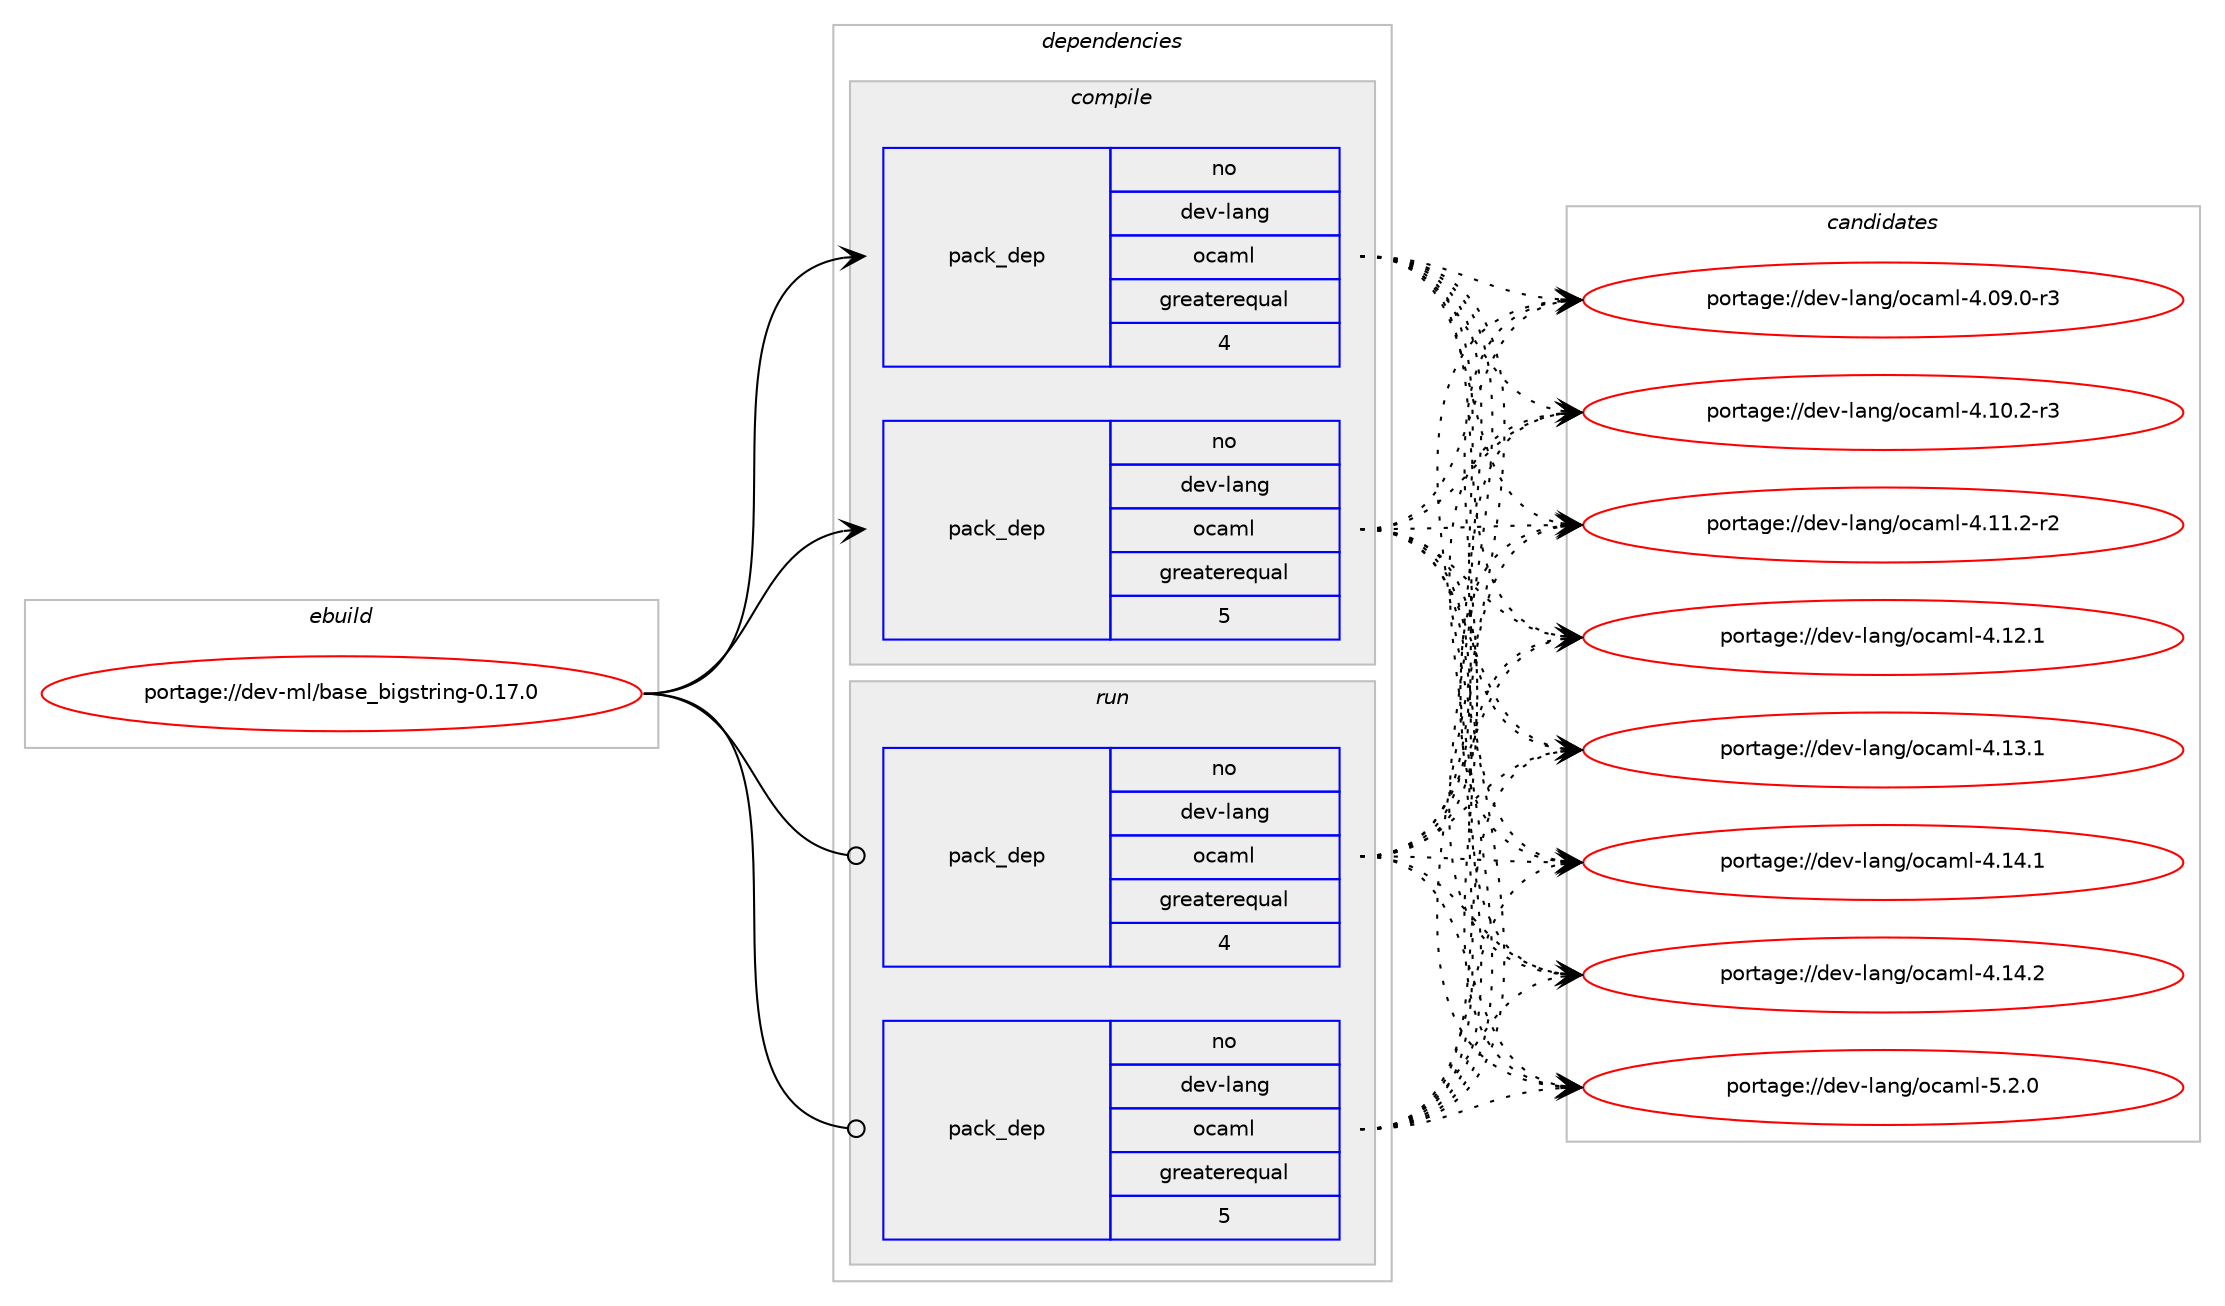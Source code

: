 digraph prolog {

# *************
# Graph options
# *************

newrank=true;
concentrate=true;
compound=true;
graph [rankdir=LR,fontname=Helvetica,fontsize=10,ranksep=1.5];#, ranksep=2.5, nodesep=0.2];
edge  [arrowhead=vee];
node  [fontname=Helvetica,fontsize=10];

# **********
# The ebuild
# **********

subgraph cluster_leftcol {
color=gray;
rank=same;
label=<<i>ebuild</i>>;
id [label="portage://dev-ml/base_bigstring-0.17.0", color=red, width=4, href="../dev-ml/base_bigstring-0.17.0.svg"];
}

# ****************
# The dependencies
# ****************

subgraph cluster_midcol {
color=gray;
label=<<i>dependencies</i>>;
subgraph cluster_compile {
fillcolor="#eeeeee";
style=filled;
label=<<i>compile</i>>;
subgraph pack29686 {
dependency59284 [label=<<TABLE BORDER="0" CELLBORDER="1" CELLSPACING="0" CELLPADDING="4" WIDTH="220"><TR><TD ROWSPAN="6" CELLPADDING="30">pack_dep</TD></TR><TR><TD WIDTH="110">no</TD></TR><TR><TD>dev-lang</TD></TR><TR><TD>ocaml</TD></TR><TR><TD>greaterequal</TD></TR><TR><TD>4</TD></TR></TABLE>>, shape=none, color=blue];
}
id:e -> dependency59284:w [weight=20,style="solid",arrowhead="vee"];
subgraph pack29687 {
dependency59285 [label=<<TABLE BORDER="0" CELLBORDER="1" CELLSPACING="0" CELLPADDING="4" WIDTH="220"><TR><TD ROWSPAN="6" CELLPADDING="30">pack_dep</TD></TR><TR><TD WIDTH="110">no</TD></TR><TR><TD>dev-lang</TD></TR><TR><TD>ocaml</TD></TR><TR><TD>greaterequal</TD></TR><TR><TD>5</TD></TR></TABLE>>, shape=none, color=blue];
}
id:e -> dependency59285:w [weight=20,style="solid",arrowhead="vee"];
# *** BEGIN UNKNOWN DEPENDENCY TYPE (TODO) ***
# id -> package_dependency(portage://dev-ml/base_bigstring-0.17.0,install,no,dev-ml,base,none,[,,],[slot(0),subslot(0.17)],[use(optenable(ocamlopt),none)])
# *** END UNKNOWN DEPENDENCY TYPE (TODO) ***

# *** BEGIN UNKNOWN DEPENDENCY TYPE (TODO) ***
# id -> package_dependency(portage://dev-ml/base_bigstring-0.17.0,install,no,dev-ml,dune,none,[,,],any_same_slot,[])
# *** END UNKNOWN DEPENDENCY TYPE (TODO) ***

# *** BEGIN UNKNOWN DEPENDENCY TYPE (TODO) ***
# id -> package_dependency(portage://dev-ml/base_bigstring-0.17.0,install,no,dev-ml,int_repr,none,[,,],[slot(0),subslot(0.17)],[])
# *** END UNKNOWN DEPENDENCY TYPE (TODO) ***

# *** BEGIN UNKNOWN DEPENDENCY TYPE (TODO) ***
# id -> package_dependency(portage://dev-ml/base_bigstring-0.17.0,install,no,dev-ml,ppx_jane,none,[,,],[slot(0),subslot(0.17)],[use(optenable(ocamlopt),none)])
# *** END UNKNOWN DEPENDENCY TYPE (TODO) ***

}
subgraph cluster_compileandrun {
fillcolor="#eeeeee";
style=filled;
label=<<i>compile and run</i>>;
}
subgraph cluster_run {
fillcolor="#eeeeee";
style=filled;
label=<<i>run</i>>;
subgraph pack29688 {
dependency59286 [label=<<TABLE BORDER="0" CELLBORDER="1" CELLSPACING="0" CELLPADDING="4" WIDTH="220"><TR><TD ROWSPAN="6" CELLPADDING="30">pack_dep</TD></TR><TR><TD WIDTH="110">no</TD></TR><TR><TD>dev-lang</TD></TR><TR><TD>ocaml</TD></TR><TR><TD>greaterequal</TD></TR><TR><TD>4</TD></TR></TABLE>>, shape=none, color=blue];
}
id:e -> dependency59286:w [weight=20,style="solid",arrowhead="odot"];
subgraph pack29689 {
dependency59287 [label=<<TABLE BORDER="0" CELLBORDER="1" CELLSPACING="0" CELLPADDING="4" WIDTH="220"><TR><TD ROWSPAN="6" CELLPADDING="30">pack_dep</TD></TR><TR><TD WIDTH="110">no</TD></TR><TR><TD>dev-lang</TD></TR><TR><TD>ocaml</TD></TR><TR><TD>greaterequal</TD></TR><TR><TD>5</TD></TR></TABLE>>, shape=none, color=blue];
}
id:e -> dependency59287:w [weight=20,style="solid",arrowhead="odot"];
# *** BEGIN UNKNOWN DEPENDENCY TYPE (TODO) ***
# id -> package_dependency(portage://dev-ml/base_bigstring-0.17.0,run,no,dev-ml,base,none,[,,],[slot(0),subslot(0.17)],[use(optenable(ocamlopt),none)])
# *** END UNKNOWN DEPENDENCY TYPE (TODO) ***

# *** BEGIN UNKNOWN DEPENDENCY TYPE (TODO) ***
# id -> package_dependency(portage://dev-ml/base_bigstring-0.17.0,run,no,dev-ml,dune,none,[,,],any_same_slot,[])
# *** END UNKNOWN DEPENDENCY TYPE (TODO) ***

# *** BEGIN UNKNOWN DEPENDENCY TYPE (TODO) ***
# id -> package_dependency(portage://dev-ml/base_bigstring-0.17.0,run,no,dev-ml,int_repr,none,[,,],[slot(0),subslot(0.17)],[])
# *** END UNKNOWN DEPENDENCY TYPE (TODO) ***

# *** BEGIN UNKNOWN DEPENDENCY TYPE (TODO) ***
# id -> package_dependency(portage://dev-ml/base_bigstring-0.17.0,run,no,dev-ml,ppx_jane,none,[,,],[slot(0),subslot(0.17)],[use(optenable(ocamlopt),none)])
# *** END UNKNOWN DEPENDENCY TYPE (TODO) ***

}
}

# **************
# The candidates
# **************

subgraph cluster_choices {
rank=same;
color=gray;
label=<<i>candidates</i>>;

subgraph choice29686 {
color=black;
nodesep=1;
choice1001011184510897110103471119997109108455246485746484511451 [label="portage://dev-lang/ocaml-4.09.0-r3", color=red, width=4,href="../dev-lang/ocaml-4.09.0-r3.svg"];
choice1001011184510897110103471119997109108455246494846504511451 [label="portage://dev-lang/ocaml-4.10.2-r3", color=red, width=4,href="../dev-lang/ocaml-4.10.2-r3.svg"];
choice1001011184510897110103471119997109108455246494946504511450 [label="portage://dev-lang/ocaml-4.11.2-r2", color=red, width=4,href="../dev-lang/ocaml-4.11.2-r2.svg"];
choice100101118451089711010347111999710910845524649504649 [label="portage://dev-lang/ocaml-4.12.1", color=red, width=4,href="../dev-lang/ocaml-4.12.1.svg"];
choice100101118451089711010347111999710910845524649514649 [label="portage://dev-lang/ocaml-4.13.1", color=red, width=4,href="../dev-lang/ocaml-4.13.1.svg"];
choice100101118451089711010347111999710910845524649524649 [label="portage://dev-lang/ocaml-4.14.1", color=red, width=4,href="../dev-lang/ocaml-4.14.1.svg"];
choice100101118451089711010347111999710910845524649524650 [label="portage://dev-lang/ocaml-4.14.2", color=red, width=4,href="../dev-lang/ocaml-4.14.2.svg"];
choice1001011184510897110103471119997109108455346504648 [label="portage://dev-lang/ocaml-5.2.0", color=red, width=4,href="../dev-lang/ocaml-5.2.0.svg"];
dependency59284:e -> choice1001011184510897110103471119997109108455246485746484511451:w [style=dotted,weight="100"];
dependency59284:e -> choice1001011184510897110103471119997109108455246494846504511451:w [style=dotted,weight="100"];
dependency59284:e -> choice1001011184510897110103471119997109108455246494946504511450:w [style=dotted,weight="100"];
dependency59284:e -> choice100101118451089711010347111999710910845524649504649:w [style=dotted,weight="100"];
dependency59284:e -> choice100101118451089711010347111999710910845524649514649:w [style=dotted,weight="100"];
dependency59284:e -> choice100101118451089711010347111999710910845524649524649:w [style=dotted,weight="100"];
dependency59284:e -> choice100101118451089711010347111999710910845524649524650:w [style=dotted,weight="100"];
dependency59284:e -> choice1001011184510897110103471119997109108455346504648:w [style=dotted,weight="100"];
}
subgraph choice29687 {
color=black;
nodesep=1;
choice1001011184510897110103471119997109108455246485746484511451 [label="portage://dev-lang/ocaml-4.09.0-r3", color=red, width=4,href="../dev-lang/ocaml-4.09.0-r3.svg"];
choice1001011184510897110103471119997109108455246494846504511451 [label="portage://dev-lang/ocaml-4.10.2-r3", color=red, width=4,href="../dev-lang/ocaml-4.10.2-r3.svg"];
choice1001011184510897110103471119997109108455246494946504511450 [label="portage://dev-lang/ocaml-4.11.2-r2", color=red, width=4,href="../dev-lang/ocaml-4.11.2-r2.svg"];
choice100101118451089711010347111999710910845524649504649 [label="portage://dev-lang/ocaml-4.12.1", color=red, width=4,href="../dev-lang/ocaml-4.12.1.svg"];
choice100101118451089711010347111999710910845524649514649 [label="portage://dev-lang/ocaml-4.13.1", color=red, width=4,href="../dev-lang/ocaml-4.13.1.svg"];
choice100101118451089711010347111999710910845524649524649 [label="portage://dev-lang/ocaml-4.14.1", color=red, width=4,href="../dev-lang/ocaml-4.14.1.svg"];
choice100101118451089711010347111999710910845524649524650 [label="portage://dev-lang/ocaml-4.14.2", color=red, width=4,href="../dev-lang/ocaml-4.14.2.svg"];
choice1001011184510897110103471119997109108455346504648 [label="portage://dev-lang/ocaml-5.2.0", color=red, width=4,href="../dev-lang/ocaml-5.2.0.svg"];
dependency59285:e -> choice1001011184510897110103471119997109108455246485746484511451:w [style=dotted,weight="100"];
dependency59285:e -> choice1001011184510897110103471119997109108455246494846504511451:w [style=dotted,weight="100"];
dependency59285:e -> choice1001011184510897110103471119997109108455246494946504511450:w [style=dotted,weight="100"];
dependency59285:e -> choice100101118451089711010347111999710910845524649504649:w [style=dotted,weight="100"];
dependency59285:e -> choice100101118451089711010347111999710910845524649514649:w [style=dotted,weight="100"];
dependency59285:e -> choice100101118451089711010347111999710910845524649524649:w [style=dotted,weight="100"];
dependency59285:e -> choice100101118451089711010347111999710910845524649524650:w [style=dotted,weight="100"];
dependency59285:e -> choice1001011184510897110103471119997109108455346504648:w [style=dotted,weight="100"];
}
subgraph choice29688 {
color=black;
nodesep=1;
choice1001011184510897110103471119997109108455246485746484511451 [label="portage://dev-lang/ocaml-4.09.0-r3", color=red, width=4,href="../dev-lang/ocaml-4.09.0-r3.svg"];
choice1001011184510897110103471119997109108455246494846504511451 [label="portage://dev-lang/ocaml-4.10.2-r3", color=red, width=4,href="../dev-lang/ocaml-4.10.2-r3.svg"];
choice1001011184510897110103471119997109108455246494946504511450 [label="portage://dev-lang/ocaml-4.11.2-r2", color=red, width=4,href="../dev-lang/ocaml-4.11.2-r2.svg"];
choice100101118451089711010347111999710910845524649504649 [label="portage://dev-lang/ocaml-4.12.1", color=red, width=4,href="../dev-lang/ocaml-4.12.1.svg"];
choice100101118451089711010347111999710910845524649514649 [label="portage://dev-lang/ocaml-4.13.1", color=red, width=4,href="../dev-lang/ocaml-4.13.1.svg"];
choice100101118451089711010347111999710910845524649524649 [label="portage://dev-lang/ocaml-4.14.1", color=red, width=4,href="../dev-lang/ocaml-4.14.1.svg"];
choice100101118451089711010347111999710910845524649524650 [label="portage://dev-lang/ocaml-4.14.2", color=red, width=4,href="../dev-lang/ocaml-4.14.2.svg"];
choice1001011184510897110103471119997109108455346504648 [label="portage://dev-lang/ocaml-5.2.0", color=red, width=4,href="../dev-lang/ocaml-5.2.0.svg"];
dependency59286:e -> choice1001011184510897110103471119997109108455246485746484511451:w [style=dotted,weight="100"];
dependency59286:e -> choice1001011184510897110103471119997109108455246494846504511451:w [style=dotted,weight="100"];
dependency59286:e -> choice1001011184510897110103471119997109108455246494946504511450:w [style=dotted,weight="100"];
dependency59286:e -> choice100101118451089711010347111999710910845524649504649:w [style=dotted,weight="100"];
dependency59286:e -> choice100101118451089711010347111999710910845524649514649:w [style=dotted,weight="100"];
dependency59286:e -> choice100101118451089711010347111999710910845524649524649:w [style=dotted,weight="100"];
dependency59286:e -> choice100101118451089711010347111999710910845524649524650:w [style=dotted,weight="100"];
dependency59286:e -> choice1001011184510897110103471119997109108455346504648:w [style=dotted,weight="100"];
}
subgraph choice29689 {
color=black;
nodesep=1;
choice1001011184510897110103471119997109108455246485746484511451 [label="portage://dev-lang/ocaml-4.09.0-r3", color=red, width=4,href="../dev-lang/ocaml-4.09.0-r3.svg"];
choice1001011184510897110103471119997109108455246494846504511451 [label="portage://dev-lang/ocaml-4.10.2-r3", color=red, width=4,href="../dev-lang/ocaml-4.10.2-r3.svg"];
choice1001011184510897110103471119997109108455246494946504511450 [label="portage://dev-lang/ocaml-4.11.2-r2", color=red, width=4,href="../dev-lang/ocaml-4.11.2-r2.svg"];
choice100101118451089711010347111999710910845524649504649 [label="portage://dev-lang/ocaml-4.12.1", color=red, width=4,href="../dev-lang/ocaml-4.12.1.svg"];
choice100101118451089711010347111999710910845524649514649 [label="portage://dev-lang/ocaml-4.13.1", color=red, width=4,href="../dev-lang/ocaml-4.13.1.svg"];
choice100101118451089711010347111999710910845524649524649 [label="portage://dev-lang/ocaml-4.14.1", color=red, width=4,href="../dev-lang/ocaml-4.14.1.svg"];
choice100101118451089711010347111999710910845524649524650 [label="portage://dev-lang/ocaml-4.14.2", color=red, width=4,href="../dev-lang/ocaml-4.14.2.svg"];
choice1001011184510897110103471119997109108455346504648 [label="portage://dev-lang/ocaml-5.2.0", color=red, width=4,href="../dev-lang/ocaml-5.2.0.svg"];
dependency59287:e -> choice1001011184510897110103471119997109108455246485746484511451:w [style=dotted,weight="100"];
dependency59287:e -> choice1001011184510897110103471119997109108455246494846504511451:w [style=dotted,weight="100"];
dependency59287:e -> choice1001011184510897110103471119997109108455246494946504511450:w [style=dotted,weight="100"];
dependency59287:e -> choice100101118451089711010347111999710910845524649504649:w [style=dotted,weight="100"];
dependency59287:e -> choice100101118451089711010347111999710910845524649514649:w [style=dotted,weight="100"];
dependency59287:e -> choice100101118451089711010347111999710910845524649524649:w [style=dotted,weight="100"];
dependency59287:e -> choice100101118451089711010347111999710910845524649524650:w [style=dotted,weight="100"];
dependency59287:e -> choice1001011184510897110103471119997109108455346504648:w [style=dotted,weight="100"];
}
}

}
